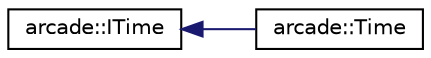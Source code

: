 digraph "Graphical Class Hierarchy"
{
 // LATEX_PDF_SIZE
  edge [fontname="Helvetica",fontsize="10",labelfontname="Helvetica",labelfontsize="10"];
  node [fontname="Helvetica",fontsize="10",shape=record];
  rankdir="LR";
  Node0 [label="arcade::ITime",height=0.2,width=0.4,color="black", fillcolor="white", style="filled",URL="$classarcade_1_1_i_time.html",tooltip=" "];
  Node0 -> Node1 [dir="back",color="midnightblue",fontsize="10",style="solid",fontname="Helvetica"];
  Node1 [label="arcade::Time",height=0.2,width=0.4,color="black", fillcolor="white", style="filled",URL="$classarcade_1_1_time.html",tooltip=" "];
}
